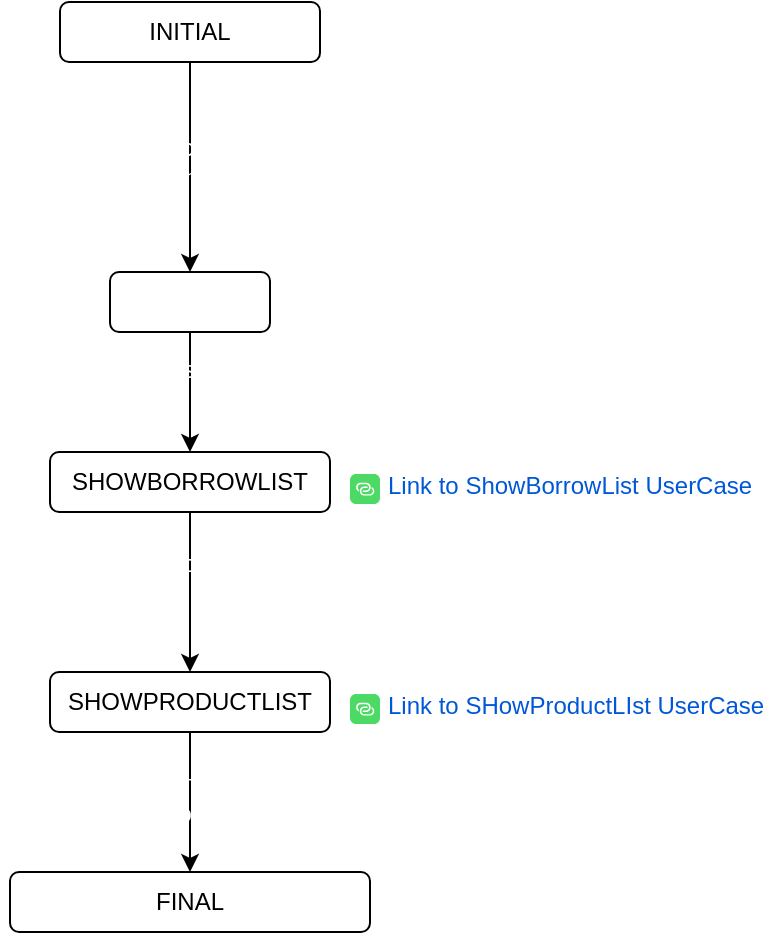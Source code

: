 <mxfile version="13.10.0" type="embed">
    <diagram name="Page-1" id="e7e014a7-5840-1c2e-5031-d8a46d1fe8dd">
        <mxGraphModel dx="1117" dy="790" grid="0" gridSize="10" guides="1" tooltips="1" connect="1" arrows="1" fold="1" page="1" pageScale="1" pageWidth="1169" pageHeight="826" background="none" math="0" shadow="0">
            <root>
                <mxCell id="0"/>
                <mxCell id="1" parent="0"/>
                <mxCell id="jg-bdJbGxONM6aFM8Xrk-53" value="" style="edgeStyle=orthogonalEdgeStyle;rounded=0;orthogonalLoop=1;jettySize=auto;html=1;exitX=0.5;exitY=1;exitDx=0;exitDy=0;" parent="1" source="jg-bdJbGxONM6aFM8Xrk-48" target="jg-bdJbGxONM6aFM8Xrk-51" edge="1">
                    <mxGeometry relative="1" as="geometry">
                        <mxPoint x="440" y="182" as="sourcePoint"/>
                    </mxGeometry>
                </mxCell>
                <mxCell id="jg-bdJbGxONM6aFM8Xrk-48" value="INITIAL" style="rounded=1;whiteSpace=wrap;html=1;" parent="1" vertex="1">
                    <mxGeometry x="375" y="115" width="130" height="30" as="geometry"/>
                </mxCell>
                <mxCell id="jg-bdJbGxONM6aFM8Xrk-80" value="" style="edgeStyle=orthogonalEdgeStyle;rounded=0;orthogonalLoop=1;jettySize=auto;html=1;fontColor=#3399FF;" parent="1" source="jg-bdJbGxONM6aFM8Xrk-51" target="jg-bdJbGxONM6aFM8Xrk-79" edge="1">
                    <mxGeometry relative="1" as="geometry"/>
                </mxCell>
                <mxCell id="jg-bdJbGxONM6aFM8Xrk-51" value="" style="rounded=1;whiteSpace=wrap;html=1;" parent="1" vertex="1">
                    <mxGeometry x="400" y="250" width="80" height="30" as="geometry"/>
                </mxCell>
                <mxCell id="jg-bdJbGxONM6aFM8Xrk-62" value="FINAL" style="rounded=1;whiteSpace=wrap;html=1;" parent="1" vertex="1">
                    <mxGeometry x="350" y="550" width="180" height="30" as="geometry"/>
                </mxCell>
                <mxCell id="jg-bdJbGxONM6aFM8Xrk-73" value="" style="group" parent="1" vertex="1" connectable="0">
                    <mxGeometry x="520" y="340" width="142" height="33" as="geometry"/>
                </mxCell>
                <mxCell id="jg-bdJbGxONM6aFM8Xrk-74" value="Link to ShowBorrowList UserCase" style="fillColor=none;strokeColor=none;html=1;fontColor=#0057D8;align=left;fontSize=12" parent="jg-bdJbGxONM6aFM8Xrk-73" vertex="1">
                    <mxGeometry x="17" width="125" height="33" as="geometry"/>
                </mxCell>
                <mxCell id="jg-bdJbGxONM6aFM8Xrk-75" value="" style="html=1;strokeWidth=1;shadow=0;dashed=0;shape=mxgraph.ios7.misc.link;fillColor=#4CDA64;strokeColor=none;buttonText=;strokeColor2=#222222;fontColor=#222222;fontSize=8;verticalLabelPosition=bottom;verticalAlign=top;align=center;" parent="jg-bdJbGxONM6aFM8Xrk-73" vertex="1">
                    <mxGeometry y="11" width="15" height="15" as="geometry"/>
                </mxCell>
                <mxCell id="2" style="edgeStyle=orthogonalEdgeStyle;rounded=0;orthogonalLoop=1;jettySize=auto;html=1;entryX=0.5;entryY=0;entryDx=0;entryDy=0;" parent="1" source="jg-bdJbGxONM6aFM8Xrk-79" target="21" edge="1">
                    <mxGeometry relative="1" as="geometry">
                        <mxPoint x="440" y="440" as="targetPoint"/>
                    </mxGeometry>
                </mxCell>
                <mxCell id="jg-bdJbGxONM6aFM8Xrk-79" value="SHOWBORROWLIST" style="rounded=1;whiteSpace=wrap;html=1;" parent="1" vertex="1">
                    <mxGeometry x="370" y="340" width="140" height="30" as="geometry"/>
                </mxCell>
                <mxCell id="jg-bdJbGxONM6aFM8Xrk-86" value="the system loads the user information" style="text;html=1;strokeColor=none;fillColor=none;align=center;verticalAlign=middle;whiteSpace=wrap;rounded=0;fontColor=#FFFFFF;" parent="1" vertex="1">
                    <mxGeometry x="345" y="185" width="190" height="20" as="geometry"/>
                </mxCell>
                <mxCell id="25" style="edgeStyle=orthogonalEdgeStyle;rounded=0;orthogonalLoop=1;jettySize=auto;html=1;exitX=0.5;exitY=1;exitDx=0;exitDy=0;entryX=0.5;entryY=0;entryDx=0;entryDy=0;" parent="1" source="21" target="jg-bdJbGxONM6aFM8Xrk-62" edge="1">
                    <mxGeometry relative="1" as="geometry"/>
                </mxCell>
                <mxCell id="21" value="SHOWPRODUCTLIST" style="rounded=1;whiteSpace=wrap;html=1;" parent="1" vertex="1">
                    <mxGeometry x="370" y="450" width="140" height="30" as="geometry"/>
                </mxCell>
                <mxCell id="22" value="" style="group" parent="1" vertex="1" connectable="0">
                    <mxGeometry x="520" y="450" width="142" height="33" as="geometry"/>
                </mxCell>
                <mxCell id="23" value="Link to SHowProductLIst UserCase" style="fillColor=none;strokeColor=none;html=1;fontColor=#0057D8;align=left;fontSize=12" parent="22" vertex="1">
                    <mxGeometry x="17" width="125" height="33" as="geometry"/>
                </mxCell>
                <mxCell id="24" value="" style="html=1;strokeWidth=1;shadow=0;dashed=0;shape=mxgraph.ios7.misc.link;fillColor=#4CDA64;strokeColor=none;buttonText=;strokeColor2=#222222;fontColor=#222222;fontSize=8;verticalLabelPosition=bottom;verticalAlign=top;align=center;" parent="22" vertex="1">
                    <mxGeometry y="11" width="15" height="15" as="geometry"/>
                </mxCell>
                <mxCell id="26" value="the system shows all the information in the screen" style="text;html=1;strokeColor=none;fillColor=none;align=center;verticalAlign=middle;whiteSpace=wrap;rounded=0;fontColor=#FFFFFF;" parent="1" vertex="1">
                    <mxGeometry x="359" y="503" width="190" height="20" as="geometry"/>
                </mxCell>
                <mxCell id="27" value="the system loads the user's borrow list" style="text;html=1;strokeColor=none;fillColor=none;align=center;verticalAlign=middle;whiteSpace=wrap;rounded=0;fontColor=#FFFFFF;" vertex="1" parent="1">
                    <mxGeometry x="350" y="296" width="190" height="20" as="geometry"/>
                </mxCell>
                <mxCell id="28" value="the system loads the user's product list" style="text;html=1;strokeColor=none;fillColor=none;align=center;verticalAlign=middle;whiteSpace=wrap;rounded=0;fontColor=#FFFFFF;" vertex="1" parent="1">
                    <mxGeometry x="350" y="393" width="190" height="20" as="geometry"/>
                </mxCell>
            </root>
        </mxGraphModel>
    </diagram>
</mxfile>